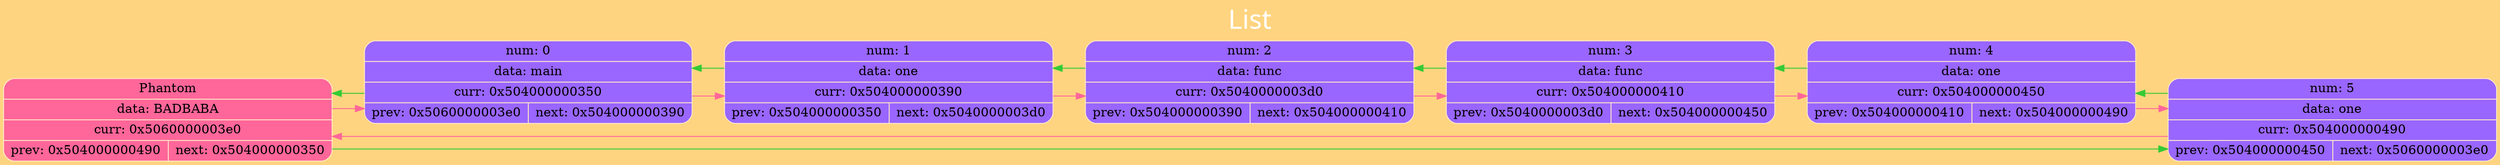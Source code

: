 digraph G
{
label="List";
 labelloc="t";
 fontsize=30
 fontname="Verdana";
 fontcolor="#FFFFFF"

rankdir=LR; splines=ortho; size="200,300"; bgcolor="#ffd480";
{ node_0x5060000003e0 [shape = record; style="rounded, filled", fillcolor="#ff6699", color="#FFE9C7", label=" { Phantom } | { data: BADBABA } | { curr: 0x5060000003e0 } | { { prev: 0x504000000490 } | { next: 0x504000000350 } }  "] 
}
node_0x504000000350 [shape = record; style="rounded, filled", fillcolor="#9966FF", color="#FFE9C7", label=" { num: 0 } | { data: main } | { curr: 0x504000000350 } | { { prev: 0x5060000003e0 } | { next: 0x504000000390 } }  "] 
node_0x504000000390 [shape = record; style="rounded, filled", fillcolor="#9966FF", color="#FFE9C7", label=" { num: 1 } | { data: one } | { curr: 0x504000000390 } | { { prev: 0x504000000350 } | { next: 0x5040000003d0 } }  "] 
node_0x5040000003d0 [shape = record; style="rounded, filled", fillcolor="#9966FF", color="#FFE9C7", label=" { num: 2 } | { data: func } | { curr: 0x5040000003d0 } | { { prev: 0x504000000390 } | { next: 0x504000000410 } }  "] 
node_0x504000000410 [shape = record; style="rounded, filled", fillcolor="#9966FF", color="#FFE9C7", label=" { num: 3 } | { data: func } | { curr: 0x504000000410 } | { { prev: 0x5040000003d0 } | { next: 0x504000000450 } }  "] 
node_0x504000000450 [shape = record; style="rounded, filled", fillcolor="#9966FF", color="#FFE9C7", label=" { num: 4 } | { data: one } | { curr: 0x504000000450 } | { { prev: 0x504000000410 } | { next: 0x504000000490 } }  "] 
node_0x504000000490 [shape = record; style="rounded, filled", fillcolor="#9966FF", color="#FFE9C7", label=" { num: 5 } | { data: one } | { curr: 0x504000000490 } | { { prev: 0x504000000450 } | { next: 0x5060000003e0 } }  "] 

node_0x5060000003e0 -> node_0x504000000350 [color ="#ff6699"];
node_0x5060000003e0 -> node_0x504000000490 [color ="#34cb34"];
node_0x504000000350 -> node_0x504000000390 [color ="#ff6699"];
node_0x504000000350 -> node_0x5060000003e0 [color ="#34cb34"];
node_0x504000000390 -> node_0x5040000003d0 [color ="#ff6699"];
node_0x504000000390 -> node_0x504000000350 [color ="#34cb34"];
node_0x5040000003d0 -> node_0x504000000410 [color ="#ff6699"];
node_0x5040000003d0 -> node_0x504000000390 [color ="#34cb34"];
node_0x504000000410 -> node_0x504000000450 [color ="#ff6699"];
node_0x504000000410 -> node_0x5040000003d0 [color ="#34cb34"];
node_0x504000000450 -> node_0x504000000490 [color ="#ff6699"];
node_0x504000000450 -> node_0x504000000410 [color ="#34cb34"];
node_0x504000000490 -> node_0x5060000003e0 [color ="#ff6699"];
node_0x504000000490 -> node_0x504000000450 [color ="#34cb34"];

}
